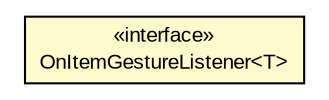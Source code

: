 #!/usr/local/bin/dot
#
# Class diagram 
# Generated by UMLGraph version R5_6-24-gf6e263 (http://www.umlgraph.org/)
#

digraph G {
	edge [fontname="arial",fontsize=10,labelfontname="arial",labelfontsize=10];
	node [fontname="arial",fontsize=10,shape=plaintext];
	nodesep=0.25;
	ranksep=0.5;
	// org.osmdroid.views.overlay.ItemizedIconOverlay.OnItemGestureListener<T>
	c68795 [label=<<table title="org.osmdroid.views.overlay.ItemizedIconOverlay.OnItemGestureListener" border="0" cellborder="1" cellspacing="0" cellpadding="2" port="p" bgcolor="lemonChiffon" href="./ItemizedIconOverlay.OnItemGestureListener.html">
		<tr><td><table border="0" cellspacing="0" cellpadding="1">
<tr><td align="center" balign="center"> &#171;interface&#187; </td></tr>
<tr><td align="center" balign="center"> OnItemGestureListener&lt;T&gt; </td></tr>
		</table></td></tr>
		</table>>, URL="./ItemizedIconOverlay.OnItemGestureListener.html", fontname="arial", fontcolor="black", fontsize=10.0];
}

